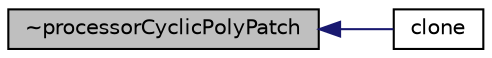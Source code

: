 digraph "~processorCyclicPolyPatch"
{
  bgcolor="transparent";
  edge [fontname="Helvetica",fontsize="10",labelfontname="Helvetica",labelfontsize="10"];
  node [fontname="Helvetica",fontsize="10",shape=record];
  rankdir="LR";
  Node82 [label="~processorCyclicPolyPatch",height=0.2,width=0.4,color="black", fillcolor="grey75", style="filled", fontcolor="black"];
  Node82 -> Node83 [dir="back",color="midnightblue",fontsize="10",style="solid",fontname="Helvetica"];
  Node83 [label="clone",height=0.2,width=0.4,color="black",URL="$a28613.html#afff6d4f7511147e0c8a4b8a5448296ec",tooltip="Construct and return a clone, resetting the face list. "];
}

